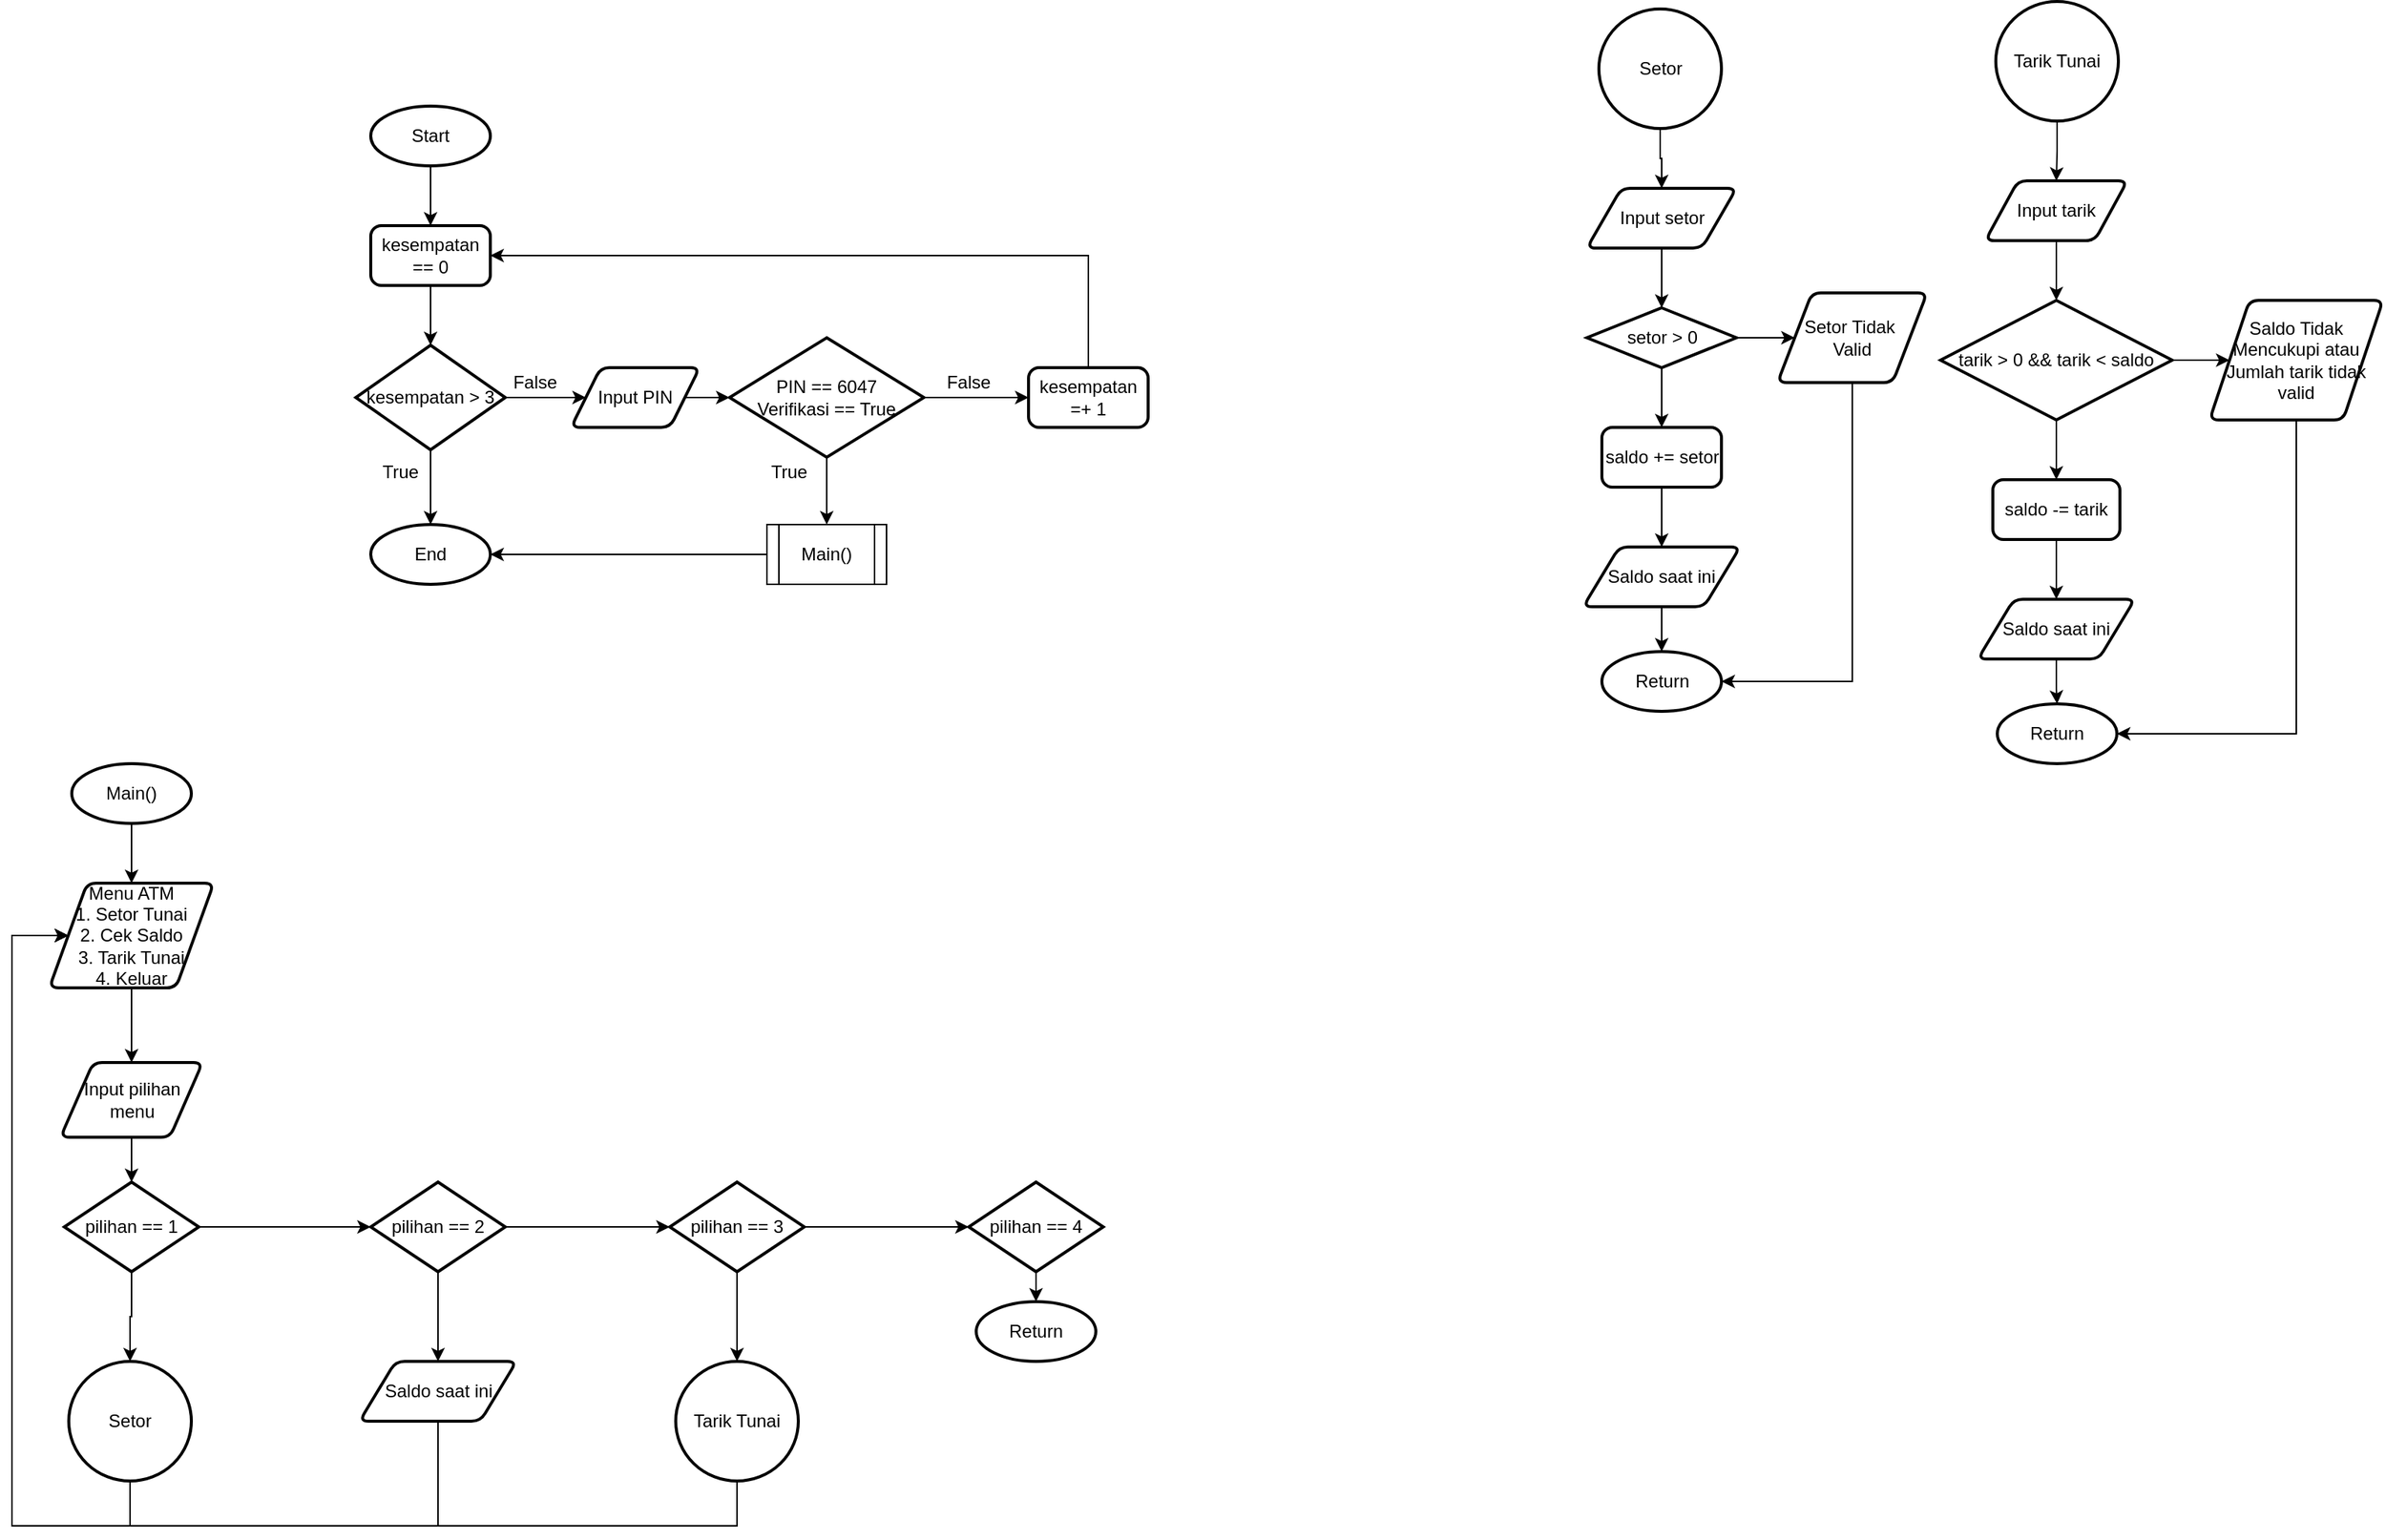<mxfile version="26.0.16">
  <diagram id="C5RBs43oDa-KdzZeNtuy" name="Page-1">
    <mxGraphModel dx="934" dy="580" grid="0" gridSize="10" guides="1" tooltips="1" connect="1" arrows="1" fold="1" page="0" pageScale="1" pageWidth="827" pageHeight="1169" math="0" shadow="0">
      <root>
        <mxCell id="WIyWlLk6GJQsqaUBKTNV-0" />
        <mxCell id="WIyWlLk6GJQsqaUBKTNV-1" parent="WIyWlLk6GJQsqaUBKTNV-0" />
        <mxCell id="njpOqQqMFgtQJ2qNlqnj-25" value="" style="edgeStyle=orthogonalEdgeStyle;rounded=0;orthogonalLoop=1;jettySize=auto;html=1;" edge="1" parent="WIyWlLk6GJQsqaUBKTNV-1" source="njpOqQqMFgtQJ2qNlqnj-0" target="njpOqQqMFgtQJ2qNlqnj-24">
          <mxGeometry relative="1" as="geometry" />
        </mxCell>
        <mxCell id="njpOqQqMFgtQJ2qNlqnj-0" value="Start" style="strokeWidth=2;html=1;shape=mxgraph.flowchart.start_1;whiteSpace=wrap;" vertex="1" parent="WIyWlLk6GJQsqaUBKTNV-1">
          <mxGeometry x="280" y="160" width="80" height="40" as="geometry" />
        </mxCell>
        <mxCell id="njpOqQqMFgtQJ2qNlqnj-23" value="" style="edgeStyle=orthogonalEdgeStyle;rounded=0;orthogonalLoop=1;jettySize=auto;html=1;" edge="1" parent="WIyWlLk6GJQsqaUBKTNV-1" source="njpOqQqMFgtQJ2qNlqnj-21" target="njpOqQqMFgtQJ2qNlqnj-22">
          <mxGeometry relative="1" as="geometry" />
        </mxCell>
        <mxCell id="njpOqQqMFgtQJ2qNlqnj-44" value="" style="edgeStyle=orthogonalEdgeStyle;rounded=0;orthogonalLoop=1;jettySize=auto;html=1;" edge="1" parent="WIyWlLk6GJQsqaUBKTNV-1" source="njpOqQqMFgtQJ2qNlqnj-21" target="njpOqQqMFgtQJ2qNlqnj-43">
          <mxGeometry relative="1" as="geometry" />
        </mxCell>
        <mxCell id="njpOqQqMFgtQJ2qNlqnj-21" value="PIN == 6047&lt;div&gt;Verifikasi == True&lt;/div&gt;" style="strokeWidth=2;html=1;shape=mxgraph.flowchart.decision;whiteSpace=wrap;" vertex="1" parent="WIyWlLk6GJQsqaUBKTNV-1">
          <mxGeometry x="520" y="315" width="130" height="80" as="geometry" />
        </mxCell>
        <mxCell id="njpOqQqMFgtQJ2qNlqnj-36" style="edgeStyle=orthogonalEdgeStyle;rounded=0;orthogonalLoop=1;jettySize=auto;html=1;exitX=0.5;exitY=0;exitDx=0;exitDy=0;entryX=1;entryY=0.5;entryDx=0;entryDy=0;" edge="1" parent="WIyWlLk6GJQsqaUBKTNV-1" source="njpOqQqMFgtQJ2qNlqnj-22" target="njpOqQqMFgtQJ2qNlqnj-24">
          <mxGeometry relative="1" as="geometry" />
        </mxCell>
        <mxCell id="njpOqQqMFgtQJ2qNlqnj-22" value="kesempatan =+ 1" style="rounded=1;whiteSpace=wrap;html=1;absoluteArcSize=1;arcSize=14;strokeWidth=2;" vertex="1" parent="WIyWlLk6GJQsqaUBKTNV-1">
          <mxGeometry x="720" y="335" width="80" height="40" as="geometry" />
        </mxCell>
        <mxCell id="njpOqQqMFgtQJ2qNlqnj-27" value="" style="edgeStyle=orthogonalEdgeStyle;rounded=0;orthogonalLoop=1;jettySize=auto;html=1;" edge="1" parent="WIyWlLk6GJQsqaUBKTNV-1" source="njpOqQqMFgtQJ2qNlqnj-24" target="njpOqQqMFgtQJ2qNlqnj-26">
          <mxGeometry relative="1" as="geometry" />
        </mxCell>
        <mxCell id="njpOqQqMFgtQJ2qNlqnj-24" value="kesempatan == 0" style="rounded=1;whiteSpace=wrap;html=1;absoluteArcSize=1;arcSize=14;strokeWidth=2;" vertex="1" parent="WIyWlLk6GJQsqaUBKTNV-1">
          <mxGeometry x="280" y="240" width="80" height="40" as="geometry" />
        </mxCell>
        <mxCell id="njpOqQqMFgtQJ2qNlqnj-29" value="" style="edgeStyle=orthogonalEdgeStyle;rounded=0;orthogonalLoop=1;jettySize=auto;html=1;" edge="1" parent="WIyWlLk6GJQsqaUBKTNV-1" source="njpOqQqMFgtQJ2qNlqnj-26" target="njpOqQqMFgtQJ2qNlqnj-28">
          <mxGeometry relative="1" as="geometry" />
        </mxCell>
        <mxCell id="njpOqQqMFgtQJ2qNlqnj-39" value="" style="edgeStyle=orthogonalEdgeStyle;rounded=0;orthogonalLoop=1;jettySize=auto;html=1;" edge="1" parent="WIyWlLk6GJQsqaUBKTNV-1" source="njpOqQqMFgtQJ2qNlqnj-26" target="njpOqQqMFgtQJ2qNlqnj-38">
          <mxGeometry relative="1" as="geometry" />
        </mxCell>
        <mxCell id="njpOqQqMFgtQJ2qNlqnj-26" value="kesempatan &amp;gt; 3" style="strokeWidth=2;html=1;shape=mxgraph.flowchart.decision;whiteSpace=wrap;" vertex="1" parent="WIyWlLk6GJQsqaUBKTNV-1">
          <mxGeometry x="270" y="320" width="100" height="70" as="geometry" />
        </mxCell>
        <mxCell id="njpOqQqMFgtQJ2qNlqnj-28" value="End" style="strokeWidth=2;html=1;shape=mxgraph.flowchart.start_1;whiteSpace=wrap;" vertex="1" parent="WIyWlLk6GJQsqaUBKTNV-1">
          <mxGeometry x="280" y="440" width="80" height="40" as="geometry" />
        </mxCell>
        <mxCell id="njpOqQqMFgtQJ2qNlqnj-30" value="True" style="text;html=1;align=center;verticalAlign=middle;whiteSpace=wrap;rounded=0;" vertex="1" parent="WIyWlLk6GJQsqaUBKTNV-1">
          <mxGeometry x="270" y="390" width="60" height="30" as="geometry" />
        </mxCell>
        <mxCell id="njpOqQqMFgtQJ2qNlqnj-35" value="False" style="text;html=1;align=center;verticalAlign=middle;whiteSpace=wrap;rounded=0;" vertex="1" parent="WIyWlLk6GJQsqaUBKTNV-1">
          <mxGeometry x="360" y="330" width="60" height="30" as="geometry" />
        </mxCell>
        <mxCell id="njpOqQqMFgtQJ2qNlqnj-40" value="" style="edgeStyle=orthogonalEdgeStyle;rounded=0;orthogonalLoop=1;jettySize=auto;html=1;" edge="1" parent="WIyWlLk6GJQsqaUBKTNV-1" source="njpOqQqMFgtQJ2qNlqnj-38" target="njpOqQqMFgtQJ2qNlqnj-21">
          <mxGeometry relative="1" as="geometry" />
        </mxCell>
        <mxCell id="njpOqQqMFgtQJ2qNlqnj-38" value="Input PIN" style="shape=parallelogram;html=1;strokeWidth=2;perimeter=parallelogramPerimeter;whiteSpace=wrap;rounded=1;arcSize=12;size=0.23;" vertex="1" parent="WIyWlLk6GJQsqaUBKTNV-1">
          <mxGeometry x="414" y="335" width="86" height="40" as="geometry" />
        </mxCell>
        <mxCell id="njpOqQqMFgtQJ2qNlqnj-41" value="False" style="text;html=1;align=center;verticalAlign=middle;whiteSpace=wrap;rounded=0;" vertex="1" parent="WIyWlLk6GJQsqaUBKTNV-1">
          <mxGeometry x="650" y="330" width="60" height="30" as="geometry" />
        </mxCell>
        <mxCell id="njpOqQqMFgtQJ2qNlqnj-43" value="Main()" style="shape=process;whiteSpace=wrap;html=1;backgroundOutline=1;" vertex="1" parent="WIyWlLk6GJQsqaUBKTNV-1">
          <mxGeometry x="545" y="440" width="80" height="40" as="geometry" />
        </mxCell>
        <mxCell id="njpOqQqMFgtQJ2qNlqnj-47" value="" style="edgeStyle=orthogonalEdgeStyle;rounded=0;orthogonalLoop=1;jettySize=auto;html=1;" edge="1" parent="WIyWlLk6GJQsqaUBKTNV-1" source="njpOqQqMFgtQJ2qNlqnj-45" target="njpOqQqMFgtQJ2qNlqnj-46">
          <mxGeometry relative="1" as="geometry" />
        </mxCell>
        <mxCell id="njpOqQqMFgtQJ2qNlqnj-45" value="Main()" style="strokeWidth=2;html=1;shape=mxgraph.flowchart.start_1;whiteSpace=wrap;" vertex="1" parent="WIyWlLk6GJQsqaUBKTNV-1">
          <mxGeometry x="80" y="600" width="80" height="40" as="geometry" />
        </mxCell>
        <mxCell id="njpOqQqMFgtQJ2qNlqnj-49" value="" style="edgeStyle=orthogonalEdgeStyle;rounded=0;orthogonalLoop=1;jettySize=auto;html=1;" edge="1" parent="WIyWlLk6GJQsqaUBKTNV-1" source="njpOqQqMFgtQJ2qNlqnj-46" target="njpOqQqMFgtQJ2qNlqnj-48">
          <mxGeometry relative="1" as="geometry" />
        </mxCell>
        <mxCell id="njpOqQqMFgtQJ2qNlqnj-46" value="Menu ATM&lt;div&gt;1. Setor Tunai&lt;/div&gt;&lt;div&gt;2. Cek Saldo&lt;/div&gt;&lt;div&gt;3. Tarik Tunai&lt;/div&gt;&lt;div&gt;4. Keluar&lt;/div&gt;" style="shape=parallelogram;html=1;strokeWidth=2;perimeter=parallelogramPerimeter;whiteSpace=wrap;rounded=1;arcSize=12;size=0.23;" vertex="1" parent="WIyWlLk6GJQsqaUBKTNV-1">
          <mxGeometry x="65" y="680" width="110" height="70" as="geometry" />
        </mxCell>
        <mxCell id="njpOqQqMFgtQJ2qNlqnj-51" value="" style="edgeStyle=orthogonalEdgeStyle;rounded=0;orthogonalLoop=1;jettySize=auto;html=1;" edge="1" parent="WIyWlLk6GJQsqaUBKTNV-1" source="njpOqQqMFgtQJ2qNlqnj-48" target="njpOqQqMFgtQJ2qNlqnj-50">
          <mxGeometry relative="1" as="geometry" />
        </mxCell>
        <mxCell id="njpOqQqMFgtQJ2qNlqnj-48" value="Input pilihan menu" style="shape=parallelogram;html=1;strokeWidth=2;perimeter=parallelogramPerimeter;whiteSpace=wrap;rounded=1;arcSize=12;size=0.23;" vertex="1" parent="WIyWlLk6GJQsqaUBKTNV-1">
          <mxGeometry x="72.5" y="800" width="95" height="50" as="geometry" />
        </mxCell>
        <mxCell id="njpOqQqMFgtQJ2qNlqnj-57" value="" style="edgeStyle=orthogonalEdgeStyle;rounded=0;orthogonalLoop=1;jettySize=auto;html=1;" edge="1" parent="WIyWlLk6GJQsqaUBKTNV-1" source="njpOqQqMFgtQJ2qNlqnj-50" target="njpOqQqMFgtQJ2qNlqnj-56">
          <mxGeometry relative="1" as="geometry" />
        </mxCell>
        <mxCell id="njpOqQqMFgtQJ2qNlqnj-165" value="" style="edgeStyle=orthogonalEdgeStyle;rounded=0;orthogonalLoop=1;jettySize=auto;html=1;" edge="1" parent="WIyWlLk6GJQsqaUBKTNV-1" source="njpOqQqMFgtQJ2qNlqnj-50" target="njpOqQqMFgtQJ2qNlqnj-164">
          <mxGeometry relative="1" as="geometry" />
        </mxCell>
        <mxCell id="njpOqQqMFgtQJ2qNlqnj-50" value="pilihan == 1" style="strokeWidth=2;html=1;shape=mxgraph.flowchart.decision;whiteSpace=wrap;" vertex="1" parent="WIyWlLk6GJQsqaUBKTNV-1">
          <mxGeometry x="75" y="880" width="90" height="60" as="geometry" />
        </mxCell>
        <mxCell id="njpOqQqMFgtQJ2qNlqnj-52" value="True" style="text;html=1;align=center;verticalAlign=middle;whiteSpace=wrap;rounded=0;" vertex="1" parent="WIyWlLk6GJQsqaUBKTNV-1">
          <mxGeometry x="530" y="390" width="60" height="30" as="geometry" />
        </mxCell>
        <mxCell id="njpOqQqMFgtQJ2qNlqnj-53" style="edgeStyle=orthogonalEdgeStyle;rounded=0;orthogonalLoop=1;jettySize=auto;html=1;exitX=0;exitY=0.5;exitDx=0;exitDy=0;entryX=1;entryY=0.5;entryDx=0;entryDy=0;entryPerimeter=0;" edge="1" parent="WIyWlLk6GJQsqaUBKTNV-1" source="njpOqQqMFgtQJ2qNlqnj-43" target="njpOqQqMFgtQJ2qNlqnj-28">
          <mxGeometry relative="1" as="geometry" />
        </mxCell>
        <mxCell id="njpOqQqMFgtQJ2qNlqnj-65" value="" style="edgeStyle=orthogonalEdgeStyle;rounded=0;orthogonalLoop=1;jettySize=auto;html=1;" edge="1" parent="WIyWlLk6GJQsqaUBKTNV-1" source="njpOqQqMFgtQJ2qNlqnj-56" target="njpOqQqMFgtQJ2qNlqnj-64">
          <mxGeometry relative="1" as="geometry" />
        </mxCell>
        <mxCell id="njpOqQqMFgtQJ2qNlqnj-67" value="" style="edgeStyle=orthogonalEdgeStyle;rounded=0;orthogonalLoop=1;jettySize=auto;html=1;" edge="1" parent="WIyWlLk6GJQsqaUBKTNV-1" source="njpOqQqMFgtQJ2qNlqnj-56" target="njpOqQqMFgtQJ2qNlqnj-66">
          <mxGeometry relative="1" as="geometry" />
        </mxCell>
        <mxCell id="njpOqQqMFgtQJ2qNlqnj-56" value="pilihan == 2" style="strokeWidth=2;html=1;shape=mxgraph.flowchart.decision;whiteSpace=wrap;" vertex="1" parent="WIyWlLk6GJQsqaUBKTNV-1">
          <mxGeometry x="280" y="880" width="90" height="60" as="geometry" />
        </mxCell>
        <mxCell id="njpOqQqMFgtQJ2qNlqnj-169" style="edgeStyle=orthogonalEdgeStyle;rounded=0;orthogonalLoop=1;jettySize=auto;html=1;exitX=0.5;exitY=1;exitDx=0;exitDy=0;entryX=0;entryY=0.5;entryDx=0;entryDy=0;" edge="1" parent="WIyWlLk6GJQsqaUBKTNV-1" source="njpOqQqMFgtQJ2qNlqnj-64" target="njpOqQqMFgtQJ2qNlqnj-46">
          <mxGeometry relative="1" as="geometry">
            <Array as="points">
              <mxPoint x="325" y="1110" />
              <mxPoint x="40" y="1110" />
              <mxPoint x="40" y="715" />
            </Array>
          </mxGeometry>
        </mxCell>
        <mxCell id="njpOqQqMFgtQJ2qNlqnj-64" value="Saldo saat ini" style="shape=parallelogram;html=1;strokeWidth=2;perimeter=parallelogramPerimeter;whiteSpace=wrap;rounded=1;arcSize=12;size=0.23;" vertex="1" parent="WIyWlLk6GJQsqaUBKTNV-1">
          <mxGeometry x="272.5" y="1000" width="105" height="40" as="geometry" />
        </mxCell>
        <mxCell id="njpOqQqMFgtQJ2qNlqnj-77" value="" style="edgeStyle=orthogonalEdgeStyle;rounded=0;orthogonalLoop=1;jettySize=auto;html=1;" edge="1" parent="WIyWlLk6GJQsqaUBKTNV-1" source="njpOqQqMFgtQJ2qNlqnj-66" target="njpOqQqMFgtQJ2qNlqnj-76">
          <mxGeometry relative="1" as="geometry" />
        </mxCell>
        <mxCell id="njpOqQqMFgtQJ2qNlqnj-167" value="" style="edgeStyle=orthogonalEdgeStyle;rounded=0;orthogonalLoop=1;jettySize=auto;html=1;" edge="1" parent="WIyWlLk6GJQsqaUBKTNV-1" source="njpOqQqMFgtQJ2qNlqnj-66" target="njpOqQqMFgtQJ2qNlqnj-166">
          <mxGeometry relative="1" as="geometry" />
        </mxCell>
        <mxCell id="njpOqQqMFgtQJ2qNlqnj-66" value="pilihan == 3" style="strokeWidth=2;html=1;shape=mxgraph.flowchart.decision;whiteSpace=wrap;" vertex="1" parent="WIyWlLk6GJQsqaUBKTNV-1">
          <mxGeometry x="480" y="880" width="90" height="60" as="geometry" />
        </mxCell>
        <mxCell id="njpOqQqMFgtQJ2qNlqnj-71" value="" style="edgeStyle=orthogonalEdgeStyle;rounded=0;orthogonalLoop=1;jettySize=auto;html=1;" edge="1" parent="WIyWlLk6GJQsqaUBKTNV-1" source="njpOqQqMFgtQJ2qNlqnj-68" target="njpOqQqMFgtQJ2qNlqnj-70">
          <mxGeometry relative="1" as="geometry" />
        </mxCell>
        <mxCell id="njpOqQqMFgtQJ2qNlqnj-68" value="Input tarik" style="shape=parallelogram;html=1;strokeWidth=2;perimeter=parallelogramPerimeter;whiteSpace=wrap;rounded=1;arcSize=12;size=0.23;" vertex="1" parent="WIyWlLk6GJQsqaUBKTNV-1">
          <mxGeometry x="1360" y="210" width="95" height="40" as="geometry" />
        </mxCell>
        <mxCell id="njpOqQqMFgtQJ2qNlqnj-73" value="" style="edgeStyle=orthogonalEdgeStyle;rounded=0;orthogonalLoop=1;jettySize=auto;html=1;" edge="1" parent="WIyWlLk6GJQsqaUBKTNV-1" source="njpOqQqMFgtQJ2qNlqnj-70" target="njpOqQqMFgtQJ2qNlqnj-72">
          <mxGeometry relative="1" as="geometry" />
        </mxCell>
        <mxCell id="njpOqQqMFgtQJ2qNlqnj-178" value="" style="edgeStyle=orthogonalEdgeStyle;rounded=0;orthogonalLoop=1;jettySize=auto;html=1;" edge="1" parent="WIyWlLk6GJQsqaUBKTNV-1" source="njpOqQqMFgtQJ2qNlqnj-70" target="njpOqQqMFgtQJ2qNlqnj-177">
          <mxGeometry relative="1" as="geometry" />
        </mxCell>
        <mxCell id="njpOqQqMFgtQJ2qNlqnj-70" value="tarik &amp;gt; 0 &amp;amp;&amp;amp; tarik &amp;lt; saldo" style="strokeWidth=2;html=1;shape=mxgraph.flowchart.decision;whiteSpace=wrap;" vertex="1" parent="WIyWlLk6GJQsqaUBKTNV-1">
          <mxGeometry x="1330" y="290" width="155" height="80" as="geometry" />
        </mxCell>
        <mxCell id="njpOqQqMFgtQJ2qNlqnj-75" value="" style="edgeStyle=orthogonalEdgeStyle;rounded=0;orthogonalLoop=1;jettySize=auto;html=1;" edge="1" parent="WIyWlLk6GJQsqaUBKTNV-1" source="njpOqQqMFgtQJ2qNlqnj-72" target="njpOqQqMFgtQJ2qNlqnj-74">
          <mxGeometry relative="1" as="geometry" />
        </mxCell>
        <mxCell id="njpOqQqMFgtQJ2qNlqnj-72" value="saldo -= tarik" style="rounded=1;whiteSpace=wrap;html=1;absoluteArcSize=1;arcSize=14;strokeWidth=2;" vertex="1" parent="WIyWlLk6GJQsqaUBKTNV-1">
          <mxGeometry x="1365" y="410" width="85" height="40" as="geometry" />
        </mxCell>
        <mxCell id="njpOqQqMFgtQJ2qNlqnj-161" value="" style="edgeStyle=orthogonalEdgeStyle;rounded=0;orthogonalLoop=1;jettySize=auto;html=1;" edge="1" parent="WIyWlLk6GJQsqaUBKTNV-1" source="njpOqQqMFgtQJ2qNlqnj-74" target="njpOqQqMFgtQJ2qNlqnj-160">
          <mxGeometry relative="1" as="geometry" />
        </mxCell>
        <mxCell id="njpOqQqMFgtQJ2qNlqnj-74" value="Saldo saat ini" style="shape=parallelogram;html=1;strokeWidth=2;perimeter=parallelogramPerimeter;whiteSpace=wrap;rounded=1;arcSize=12;size=0.23;" vertex="1" parent="WIyWlLk6GJQsqaUBKTNV-1">
          <mxGeometry x="1355" y="490" width="105" height="40" as="geometry" />
        </mxCell>
        <mxCell id="njpOqQqMFgtQJ2qNlqnj-79" value="" style="edgeStyle=orthogonalEdgeStyle;rounded=0;orthogonalLoop=1;jettySize=auto;html=1;" edge="1" parent="WIyWlLk6GJQsqaUBKTNV-1" source="njpOqQqMFgtQJ2qNlqnj-76" target="njpOqQqMFgtQJ2qNlqnj-78">
          <mxGeometry relative="1" as="geometry" />
        </mxCell>
        <mxCell id="njpOqQqMFgtQJ2qNlqnj-76" value="pilihan == 4" style="strokeWidth=2;html=1;shape=mxgraph.flowchart.decision;whiteSpace=wrap;" vertex="1" parent="WIyWlLk6GJQsqaUBKTNV-1">
          <mxGeometry x="680" y="880" width="90" height="60" as="geometry" />
        </mxCell>
        <mxCell id="njpOqQqMFgtQJ2qNlqnj-78" value="Return" style="strokeWidth=2;html=1;shape=mxgraph.flowchart.start_1;whiteSpace=wrap;" vertex="1" parent="WIyWlLk6GJQsqaUBKTNV-1">
          <mxGeometry x="685" y="960" width="80" height="40" as="geometry" />
        </mxCell>
        <mxCell id="njpOqQqMFgtQJ2qNlqnj-84" value="" style="edgeStyle=orthogonalEdgeStyle;rounded=0;orthogonalLoop=1;jettySize=auto;html=1;" edge="1" parent="WIyWlLk6GJQsqaUBKTNV-1" source="njpOqQqMFgtQJ2qNlqnj-85" target="njpOqQqMFgtQJ2qNlqnj-87">
          <mxGeometry relative="1" as="geometry" />
        </mxCell>
        <mxCell id="njpOqQqMFgtQJ2qNlqnj-85" value="Input setor" style="shape=parallelogram;html=1;strokeWidth=2;perimeter=parallelogramPerimeter;whiteSpace=wrap;rounded=1;arcSize=12;size=0.23;" vertex="1" parent="WIyWlLk6GJQsqaUBKTNV-1">
          <mxGeometry x="1093.5" y="215" width="100" height="40" as="geometry" />
        </mxCell>
        <mxCell id="njpOqQqMFgtQJ2qNlqnj-86" value="" style="edgeStyle=orthogonalEdgeStyle;rounded=0;orthogonalLoop=1;jettySize=auto;html=1;" edge="1" parent="WIyWlLk6GJQsqaUBKTNV-1" source="njpOqQqMFgtQJ2qNlqnj-87" target="njpOqQqMFgtQJ2qNlqnj-89">
          <mxGeometry relative="1" as="geometry" />
        </mxCell>
        <mxCell id="njpOqQqMFgtQJ2qNlqnj-175" value="" style="edgeStyle=orthogonalEdgeStyle;rounded=0;orthogonalLoop=1;jettySize=auto;html=1;" edge="1" parent="WIyWlLk6GJQsqaUBKTNV-1" source="njpOqQqMFgtQJ2qNlqnj-87" target="njpOqQqMFgtQJ2qNlqnj-174">
          <mxGeometry relative="1" as="geometry" />
        </mxCell>
        <mxCell id="njpOqQqMFgtQJ2qNlqnj-87" value="setor &amp;gt; 0" style="strokeWidth=2;html=1;shape=mxgraph.flowchart.decision;whiteSpace=wrap;" vertex="1" parent="WIyWlLk6GJQsqaUBKTNV-1">
          <mxGeometry x="1093.5" y="295" width="100" height="40" as="geometry" />
        </mxCell>
        <mxCell id="njpOqQqMFgtQJ2qNlqnj-88" value="" style="edgeStyle=orthogonalEdgeStyle;rounded=0;orthogonalLoop=1;jettySize=auto;html=1;" edge="1" parent="WIyWlLk6GJQsqaUBKTNV-1" source="njpOqQqMFgtQJ2qNlqnj-89" target="njpOqQqMFgtQJ2qNlqnj-90">
          <mxGeometry relative="1" as="geometry" />
        </mxCell>
        <mxCell id="njpOqQqMFgtQJ2qNlqnj-89" value="saldo += setor" style="rounded=1;whiteSpace=wrap;html=1;absoluteArcSize=1;arcSize=14;strokeWidth=2;" vertex="1" parent="WIyWlLk6GJQsqaUBKTNV-1">
          <mxGeometry x="1103.5" y="375" width="80" height="40" as="geometry" />
        </mxCell>
        <mxCell id="njpOqQqMFgtQJ2qNlqnj-103" value="" style="edgeStyle=orthogonalEdgeStyle;rounded=0;orthogonalLoop=1;jettySize=auto;html=1;" edge="1" parent="WIyWlLk6GJQsqaUBKTNV-1" source="njpOqQqMFgtQJ2qNlqnj-90" target="njpOqQqMFgtQJ2qNlqnj-102">
          <mxGeometry relative="1" as="geometry" />
        </mxCell>
        <mxCell id="njpOqQqMFgtQJ2qNlqnj-90" value="Saldo saat ini" style="shape=parallelogram;html=1;strokeWidth=2;perimeter=parallelogramPerimeter;whiteSpace=wrap;rounded=1;arcSize=12;size=0.23;" vertex="1" parent="WIyWlLk6GJQsqaUBKTNV-1">
          <mxGeometry x="1091" y="455" width="105" height="40" as="geometry" />
        </mxCell>
        <mxCell id="njpOqQqMFgtQJ2qNlqnj-102" value="Return" style="strokeWidth=2;html=1;shape=mxgraph.flowchart.start_1;whiteSpace=wrap;" vertex="1" parent="WIyWlLk6GJQsqaUBKTNV-1">
          <mxGeometry x="1103.5" y="525" width="80" height="40" as="geometry" />
        </mxCell>
        <mxCell id="njpOqQqMFgtQJ2qNlqnj-160" value="Return" style="strokeWidth=2;html=1;shape=mxgraph.flowchart.start_1;whiteSpace=wrap;" vertex="1" parent="WIyWlLk6GJQsqaUBKTNV-1">
          <mxGeometry x="1368" y="560" width="80" height="40" as="geometry" />
        </mxCell>
        <mxCell id="njpOqQqMFgtQJ2qNlqnj-171" style="edgeStyle=orthogonalEdgeStyle;rounded=0;orthogonalLoop=1;jettySize=auto;html=1;exitX=1;exitY=0.5;exitDx=0;exitDy=0;exitPerimeter=0;entryX=0;entryY=0.5;entryDx=0;entryDy=0;" edge="1" parent="WIyWlLk6GJQsqaUBKTNV-1" source="njpOqQqMFgtQJ2qNlqnj-164" target="njpOqQqMFgtQJ2qNlqnj-46">
          <mxGeometry relative="1" as="geometry">
            <Array as="points">
              <mxPoint x="119" y="1110" />
              <mxPoint x="40" y="1110" />
              <mxPoint x="40" y="715" />
            </Array>
          </mxGeometry>
        </mxCell>
        <mxCell id="njpOqQqMFgtQJ2qNlqnj-164" value="Setor" style="strokeWidth=2;html=1;shape=mxgraph.flowchart.start_2;whiteSpace=wrap;direction=south;" vertex="1" parent="WIyWlLk6GJQsqaUBKTNV-1">
          <mxGeometry x="78" y="1000" width="82" height="80" as="geometry" />
        </mxCell>
        <mxCell id="njpOqQqMFgtQJ2qNlqnj-170" style="edgeStyle=orthogonalEdgeStyle;rounded=0;orthogonalLoop=1;jettySize=auto;html=1;exitX=1;exitY=0.5;exitDx=0;exitDy=0;exitPerimeter=0;entryX=0;entryY=0.5;entryDx=0;entryDy=0;" edge="1" parent="WIyWlLk6GJQsqaUBKTNV-1" source="njpOqQqMFgtQJ2qNlqnj-166" target="njpOqQqMFgtQJ2qNlqnj-46">
          <mxGeometry relative="1" as="geometry">
            <Array as="points">
              <mxPoint x="525" y="1110" />
              <mxPoint x="40" y="1110" />
              <mxPoint x="40" y="715" />
            </Array>
          </mxGeometry>
        </mxCell>
        <mxCell id="njpOqQqMFgtQJ2qNlqnj-166" value="Tarik Tunai" style="strokeWidth=2;html=1;shape=mxgraph.flowchart.start_2;whiteSpace=wrap;direction=south;" vertex="1" parent="WIyWlLk6GJQsqaUBKTNV-1">
          <mxGeometry x="484" y="1000" width="82" height="80" as="geometry" />
        </mxCell>
        <mxCell id="njpOqQqMFgtQJ2qNlqnj-173" value="" style="edgeStyle=orthogonalEdgeStyle;rounded=0;orthogonalLoop=1;jettySize=auto;html=1;" edge="1" parent="WIyWlLk6GJQsqaUBKTNV-1" source="njpOqQqMFgtQJ2qNlqnj-172" target="njpOqQqMFgtQJ2qNlqnj-85">
          <mxGeometry relative="1" as="geometry" />
        </mxCell>
        <mxCell id="njpOqQqMFgtQJ2qNlqnj-172" value="Setor" style="strokeWidth=2;html=1;shape=mxgraph.flowchart.start_2;whiteSpace=wrap;direction=south;" vertex="1" parent="WIyWlLk6GJQsqaUBKTNV-1">
          <mxGeometry x="1101.5" y="95" width="82" height="80" as="geometry" />
        </mxCell>
        <mxCell id="njpOqQqMFgtQJ2qNlqnj-174" value="Setor Tidak&amp;nbsp;&lt;div&gt;Valid&lt;/div&gt;" style="shape=parallelogram;html=1;strokeWidth=2;perimeter=parallelogramPerimeter;whiteSpace=wrap;rounded=1;arcSize=12;size=0.23;" vertex="1" parent="WIyWlLk6GJQsqaUBKTNV-1">
          <mxGeometry x="1221" y="285" width="100" height="60" as="geometry" />
        </mxCell>
        <mxCell id="njpOqQqMFgtQJ2qNlqnj-176" style="edgeStyle=orthogonalEdgeStyle;rounded=0;orthogonalLoop=1;jettySize=auto;html=1;exitX=0.5;exitY=1;exitDx=0;exitDy=0;entryX=1;entryY=0.5;entryDx=0;entryDy=0;entryPerimeter=0;" edge="1" parent="WIyWlLk6GJQsqaUBKTNV-1" source="njpOqQqMFgtQJ2qNlqnj-174" target="njpOqQqMFgtQJ2qNlqnj-102">
          <mxGeometry relative="1" as="geometry" />
        </mxCell>
        <mxCell id="njpOqQqMFgtQJ2qNlqnj-177" value="Saldo Tidak Mencukupi atau Jumlah tarik tidak valid" style="shape=parallelogram;html=1;strokeWidth=2;perimeter=parallelogramPerimeter;whiteSpace=wrap;rounded=1;arcSize=12;size=0.23;" vertex="1" parent="WIyWlLk6GJQsqaUBKTNV-1">
          <mxGeometry x="1510" y="290" width="116" height="80" as="geometry" />
        </mxCell>
        <mxCell id="njpOqQqMFgtQJ2qNlqnj-179" style="edgeStyle=orthogonalEdgeStyle;rounded=0;orthogonalLoop=1;jettySize=auto;html=1;exitX=0.5;exitY=1;exitDx=0;exitDy=0;entryX=1;entryY=0.5;entryDx=0;entryDy=0;entryPerimeter=0;" edge="1" parent="WIyWlLk6GJQsqaUBKTNV-1" source="njpOqQqMFgtQJ2qNlqnj-177" target="njpOqQqMFgtQJ2qNlqnj-160">
          <mxGeometry relative="1" as="geometry" />
        </mxCell>
        <mxCell id="njpOqQqMFgtQJ2qNlqnj-181" value="" style="edgeStyle=orthogonalEdgeStyle;rounded=0;orthogonalLoop=1;jettySize=auto;html=1;" edge="1" parent="WIyWlLk6GJQsqaUBKTNV-1" source="njpOqQqMFgtQJ2qNlqnj-180" target="njpOqQqMFgtQJ2qNlqnj-68">
          <mxGeometry relative="1" as="geometry" />
        </mxCell>
        <mxCell id="njpOqQqMFgtQJ2qNlqnj-180" value="Tarik Tunai" style="strokeWidth=2;html=1;shape=mxgraph.flowchart.start_2;whiteSpace=wrap;direction=south;" vertex="1" parent="WIyWlLk6GJQsqaUBKTNV-1">
          <mxGeometry x="1367" y="90" width="82" height="80" as="geometry" />
        </mxCell>
      </root>
    </mxGraphModel>
  </diagram>
</mxfile>

